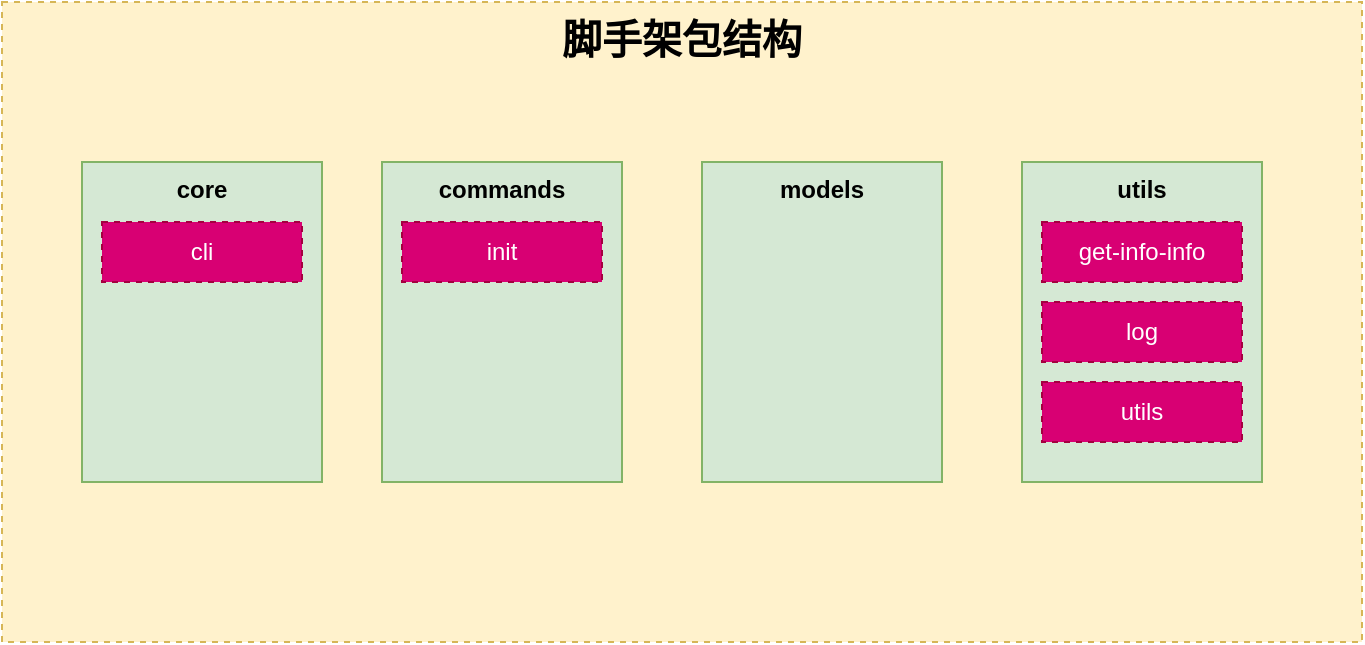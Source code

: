 <mxfile version="13.6.2" type="device"><diagram id="dxvEb7P8I6g80UlnpyVF" name="Page-1"><mxGraphModel dx="1024" dy="592" grid="0" gridSize="10" guides="1" tooltips="1" connect="1" arrows="1" fold="1" page="1" pageScale="1" pageWidth="827" pageHeight="1169" math="0" shadow="0"><root><mxCell id="0"/><mxCell id="1" parent="0"/><mxCell id="dmhuG6fA4Ml563Yi-hc7-1" value="&lt;b&gt;&lt;font style=&quot;font-size: 20px&quot;&gt;脚手架包结构&lt;/font&gt;&lt;/b&gt;" style="rounded=0;whiteSpace=wrap;html=1;dashed=1;verticalAlign=top;fillColor=#fff2cc;strokeColor=#d6b656;" vertex="1" parent="1"><mxGeometry x="80" y="80" width="680" height="320" as="geometry"/></mxCell><mxCell id="dmhuG6fA4Ml563Yi-hc7-3" value="core" style="rounded=0;whiteSpace=wrap;html=1;verticalAlign=top;fontStyle=1;fillColor=#d5e8d4;strokeColor=#82b366;" vertex="1" parent="1"><mxGeometry x="120" y="160" width="120" height="160" as="geometry"/></mxCell><mxCell id="dmhuG6fA4Ml563Yi-hc7-4" value="commands" style="rounded=0;whiteSpace=wrap;html=1;verticalAlign=top;fontStyle=1;fillColor=#d5e8d4;strokeColor=#82b366;" vertex="1" parent="1"><mxGeometry x="270" y="160" width="120" height="160" as="geometry"/></mxCell><mxCell id="dmhuG6fA4Ml563Yi-hc7-5" value="models" style="rounded=0;whiteSpace=wrap;html=1;fontStyle=1;verticalAlign=top;fillColor=#d5e8d4;strokeColor=#82b366;" vertex="1" parent="1"><mxGeometry x="430" y="160" width="120" height="160" as="geometry"/></mxCell><mxCell id="dmhuG6fA4Ml563Yi-hc7-6" value="utils" style="rounded=0;whiteSpace=wrap;html=1;fontStyle=1;verticalAlign=top;fillColor=#d5e8d4;strokeColor=#82b366;" vertex="1" parent="1"><mxGeometry x="590" y="160" width="120" height="160" as="geometry"/></mxCell><mxCell id="dmhuG6fA4Ml563Yi-hc7-7" value="cli" style="rounded=0;whiteSpace=wrap;html=1;dashed=1;fillColor=#d80073;strokeColor=#A50040;fontColor=#ffffff;" vertex="1" parent="1"><mxGeometry x="130" y="190" width="100" height="30" as="geometry"/></mxCell><mxCell id="dmhuG6fA4Ml563Yi-hc7-8" value="init" style="rounded=0;whiteSpace=wrap;html=1;dashed=1;fillColor=#d80073;strokeColor=#A50040;fontColor=#ffffff;" vertex="1" parent="1"><mxGeometry x="280" y="190" width="100" height="30" as="geometry"/></mxCell><mxCell id="dmhuG6fA4Ml563Yi-hc7-9" value="get-info-info" style="rounded=0;whiteSpace=wrap;html=1;dashed=1;fillColor=#d80073;strokeColor=#A50040;fontColor=#ffffff;" vertex="1" parent="1"><mxGeometry x="600" y="190" width="100" height="30" as="geometry"/></mxCell><mxCell id="dmhuG6fA4Ml563Yi-hc7-10" value="log" style="rounded=0;whiteSpace=wrap;html=1;dashed=1;fillColor=#d80073;strokeColor=#A50040;fontColor=#ffffff;" vertex="1" parent="1"><mxGeometry x="600" y="230" width="100" height="30" as="geometry"/></mxCell><mxCell id="dmhuG6fA4Ml563Yi-hc7-11" value="utils" style="rounded=0;whiteSpace=wrap;html=1;dashed=1;fillColor=#d80073;strokeColor=#A50040;fontColor=#ffffff;" vertex="1" parent="1"><mxGeometry x="600" y="270" width="100" height="30" as="geometry"/></mxCell></root></mxGraphModel></diagram></mxfile>